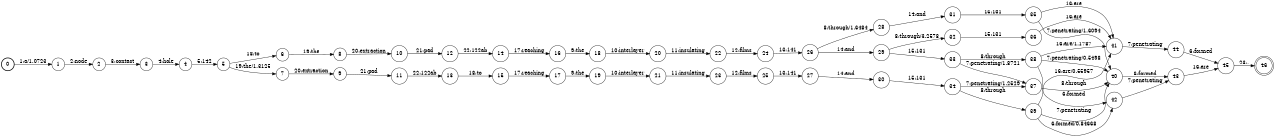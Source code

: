 digraph FST {
rankdir = LR;
size = "8.5,11";
label = "";
center = 1;
orientation = Portrait;
ranksep = "0.4";
nodesep = "0.25";
0 [label = "0", shape = circle, style = bold, fontsize = 14]
	0 -> 1 [label = "1:a/1.0723", fontsize = 14];
1 [label = "1", shape = circle, style = solid, fontsize = 14]
	1 -> 2 [label = "2:node", fontsize = 14];
2 [label = "2", shape = circle, style = solid, fontsize = 14]
	2 -> 3 [label = "3:contact", fontsize = 14];
3 [label = "3", shape = circle, style = solid, fontsize = 14]
	3 -> 4 [label = "4:hole", fontsize = 14];
4 [label = "4", shape = circle, style = solid, fontsize = 14]
	4 -> 5 [label = "5:142", fontsize = 14];
5 [label = "5", shape = circle, style = solid, fontsize = 14]
	5 -> 6 [label = "18:to", fontsize = 14];
	5 -> 7 [label = "19:the/1.3125", fontsize = 14];
6 [label = "6", shape = circle, style = solid, fontsize = 14]
	6 -> 8 [label = "19:the", fontsize = 14];
7 [label = "7", shape = circle, style = solid, fontsize = 14]
	7 -> 9 [label = "20:extraction", fontsize = 14];
8 [label = "8", shape = circle, style = solid, fontsize = 14]
	8 -> 10 [label = "20:extraction", fontsize = 14];
9 [label = "9", shape = circle, style = solid, fontsize = 14]
	9 -> 11 [label = "21:pad", fontsize = 14];
10 [label = "10", shape = circle, style = solid, fontsize = 14]
	10 -> 12 [label = "21:pad", fontsize = 14];
11 [label = "11", shape = circle, style = solid, fontsize = 14]
	11 -> 13 [label = "22:122ab", fontsize = 14];
12 [label = "12", shape = circle, style = solid, fontsize = 14]
	12 -> 14 [label = "22:122ab", fontsize = 14];
13 [label = "13", shape = circle, style = solid, fontsize = 14]
	13 -> 15 [label = "18:to", fontsize = 14];
14 [label = "14", shape = circle, style = solid, fontsize = 14]
	14 -> 16 [label = "17:reaching", fontsize = 14];
15 [label = "15", shape = circle, style = solid, fontsize = 14]
	15 -> 17 [label = "17:reaching", fontsize = 14];
16 [label = "16", shape = circle, style = solid, fontsize = 14]
	16 -> 18 [label = "9:the", fontsize = 14];
17 [label = "17", shape = circle, style = solid, fontsize = 14]
	17 -> 19 [label = "9:the", fontsize = 14];
18 [label = "18", shape = circle, style = solid, fontsize = 14]
	18 -> 20 [label = "10:interlayer", fontsize = 14];
19 [label = "19", shape = circle, style = solid, fontsize = 14]
	19 -> 21 [label = "10:interlayer", fontsize = 14];
20 [label = "20", shape = circle, style = solid, fontsize = 14]
	20 -> 22 [label = "11:insulating", fontsize = 14];
21 [label = "21", shape = circle, style = solid, fontsize = 14]
	21 -> 23 [label = "11:insulating", fontsize = 14];
22 [label = "22", shape = circle, style = solid, fontsize = 14]
	22 -> 24 [label = "12:films", fontsize = 14];
23 [label = "23", shape = circle, style = solid, fontsize = 14]
	23 -> 25 [label = "12:films", fontsize = 14];
24 [label = "24", shape = circle, style = solid, fontsize = 14]
	24 -> 26 [label = "13:141", fontsize = 14];
25 [label = "25", shape = circle, style = solid, fontsize = 14]
	25 -> 27 [label = "13:141", fontsize = 14];
26 [label = "26", shape = circle, style = solid, fontsize = 14]
	26 -> 28 [label = "8:through/1.6484", fontsize = 14];
	26 -> 29 [label = "14:and", fontsize = 14];
27 [label = "27", shape = circle, style = solid, fontsize = 14]
	27 -> 30 [label = "14:and", fontsize = 14];
28 [label = "28", shape = circle, style = solid, fontsize = 14]
	28 -> 31 [label = "14:and", fontsize = 14];
29 [label = "29", shape = circle, style = solid, fontsize = 14]
	29 -> 32 [label = "8:through/3.2578", fontsize = 14];
	29 -> 33 [label = "15:131", fontsize = 14];
30 [label = "30", shape = circle, style = solid, fontsize = 14]
	30 -> 34 [label = "15:131", fontsize = 14];
31 [label = "31", shape = circle, style = solid, fontsize = 14]
	31 -> 35 [label = "15:131", fontsize = 14];
32 [label = "32", shape = circle, style = solid, fontsize = 14]
	32 -> 36 [label = "15:131", fontsize = 14];
33 [label = "33", shape = circle, style = solid, fontsize = 14]
	33 -> 37 [label = "7:penetrating/1.8721", fontsize = 14];
	33 -> 38 [label = "8:through", fontsize = 14];
34 [label = "34", shape = circle, style = solid, fontsize = 14]
	34 -> 37 [label = "7:penetrating/1.2529", fontsize = 14];
	34 -> 39 [label = "8:through", fontsize = 14];
35 [label = "35", shape = circle, style = solid, fontsize = 14]
	35 -> 40 [label = "7:penetrating/1.6094", fontsize = 14];
	35 -> 41 [label = "16:are", fontsize = 14];
36 [label = "36", shape = circle, style = solid, fontsize = 14]
	36 -> 41 [label = "16:are", fontsize = 14];
37 [label = "37", shape = circle, style = solid, fontsize = 14]
	37 -> 40 [label = "8:through", fontsize = 14];
38 [label = "38", shape = circle, style = solid, fontsize = 14]
	38 -> 42 [label = "6:formed", fontsize = 14];
	38 -> 40 [label = "7:penetrating/0.5498", fontsize = 14];
	38 -> 41 [label = "16:are/1.1787", fontsize = 14];
39 [label = "39", shape = circle, style = solid, fontsize = 14]
	39 -> 42 [label = "6:formed/0.84668", fontsize = 14];
	39 -> 40 [label = "7:penetrating", fontsize = 14];
	39 -> 41 [label = "16:are/0.55957", fontsize = 14];
40 [label = "40", shape = circle, style = solid, fontsize = 14]
	40 -> 43 [label = "6:formed", fontsize = 14];
41 [label = "41", shape = circle, style = solid, fontsize = 14]
	41 -> 44 [label = "7:penetrating", fontsize = 14];
42 [label = "42", shape = circle, style = solid, fontsize = 14]
	42 -> 43 [label = "7:penetrating", fontsize = 14];
43 [label = "43", shape = circle, style = solid, fontsize = 14]
	43 -> 45 [label = "16:are", fontsize = 14];
44 [label = "44", shape = circle, style = solid, fontsize = 14]
	44 -> 45 [label = "6:formed", fontsize = 14];
45 [label = "45", shape = circle, style = solid, fontsize = 14]
	45 -> 46 [label = "23:.", fontsize = 14];
46 [label = "46", shape = doublecircle, style = solid, fontsize = 14]
}
